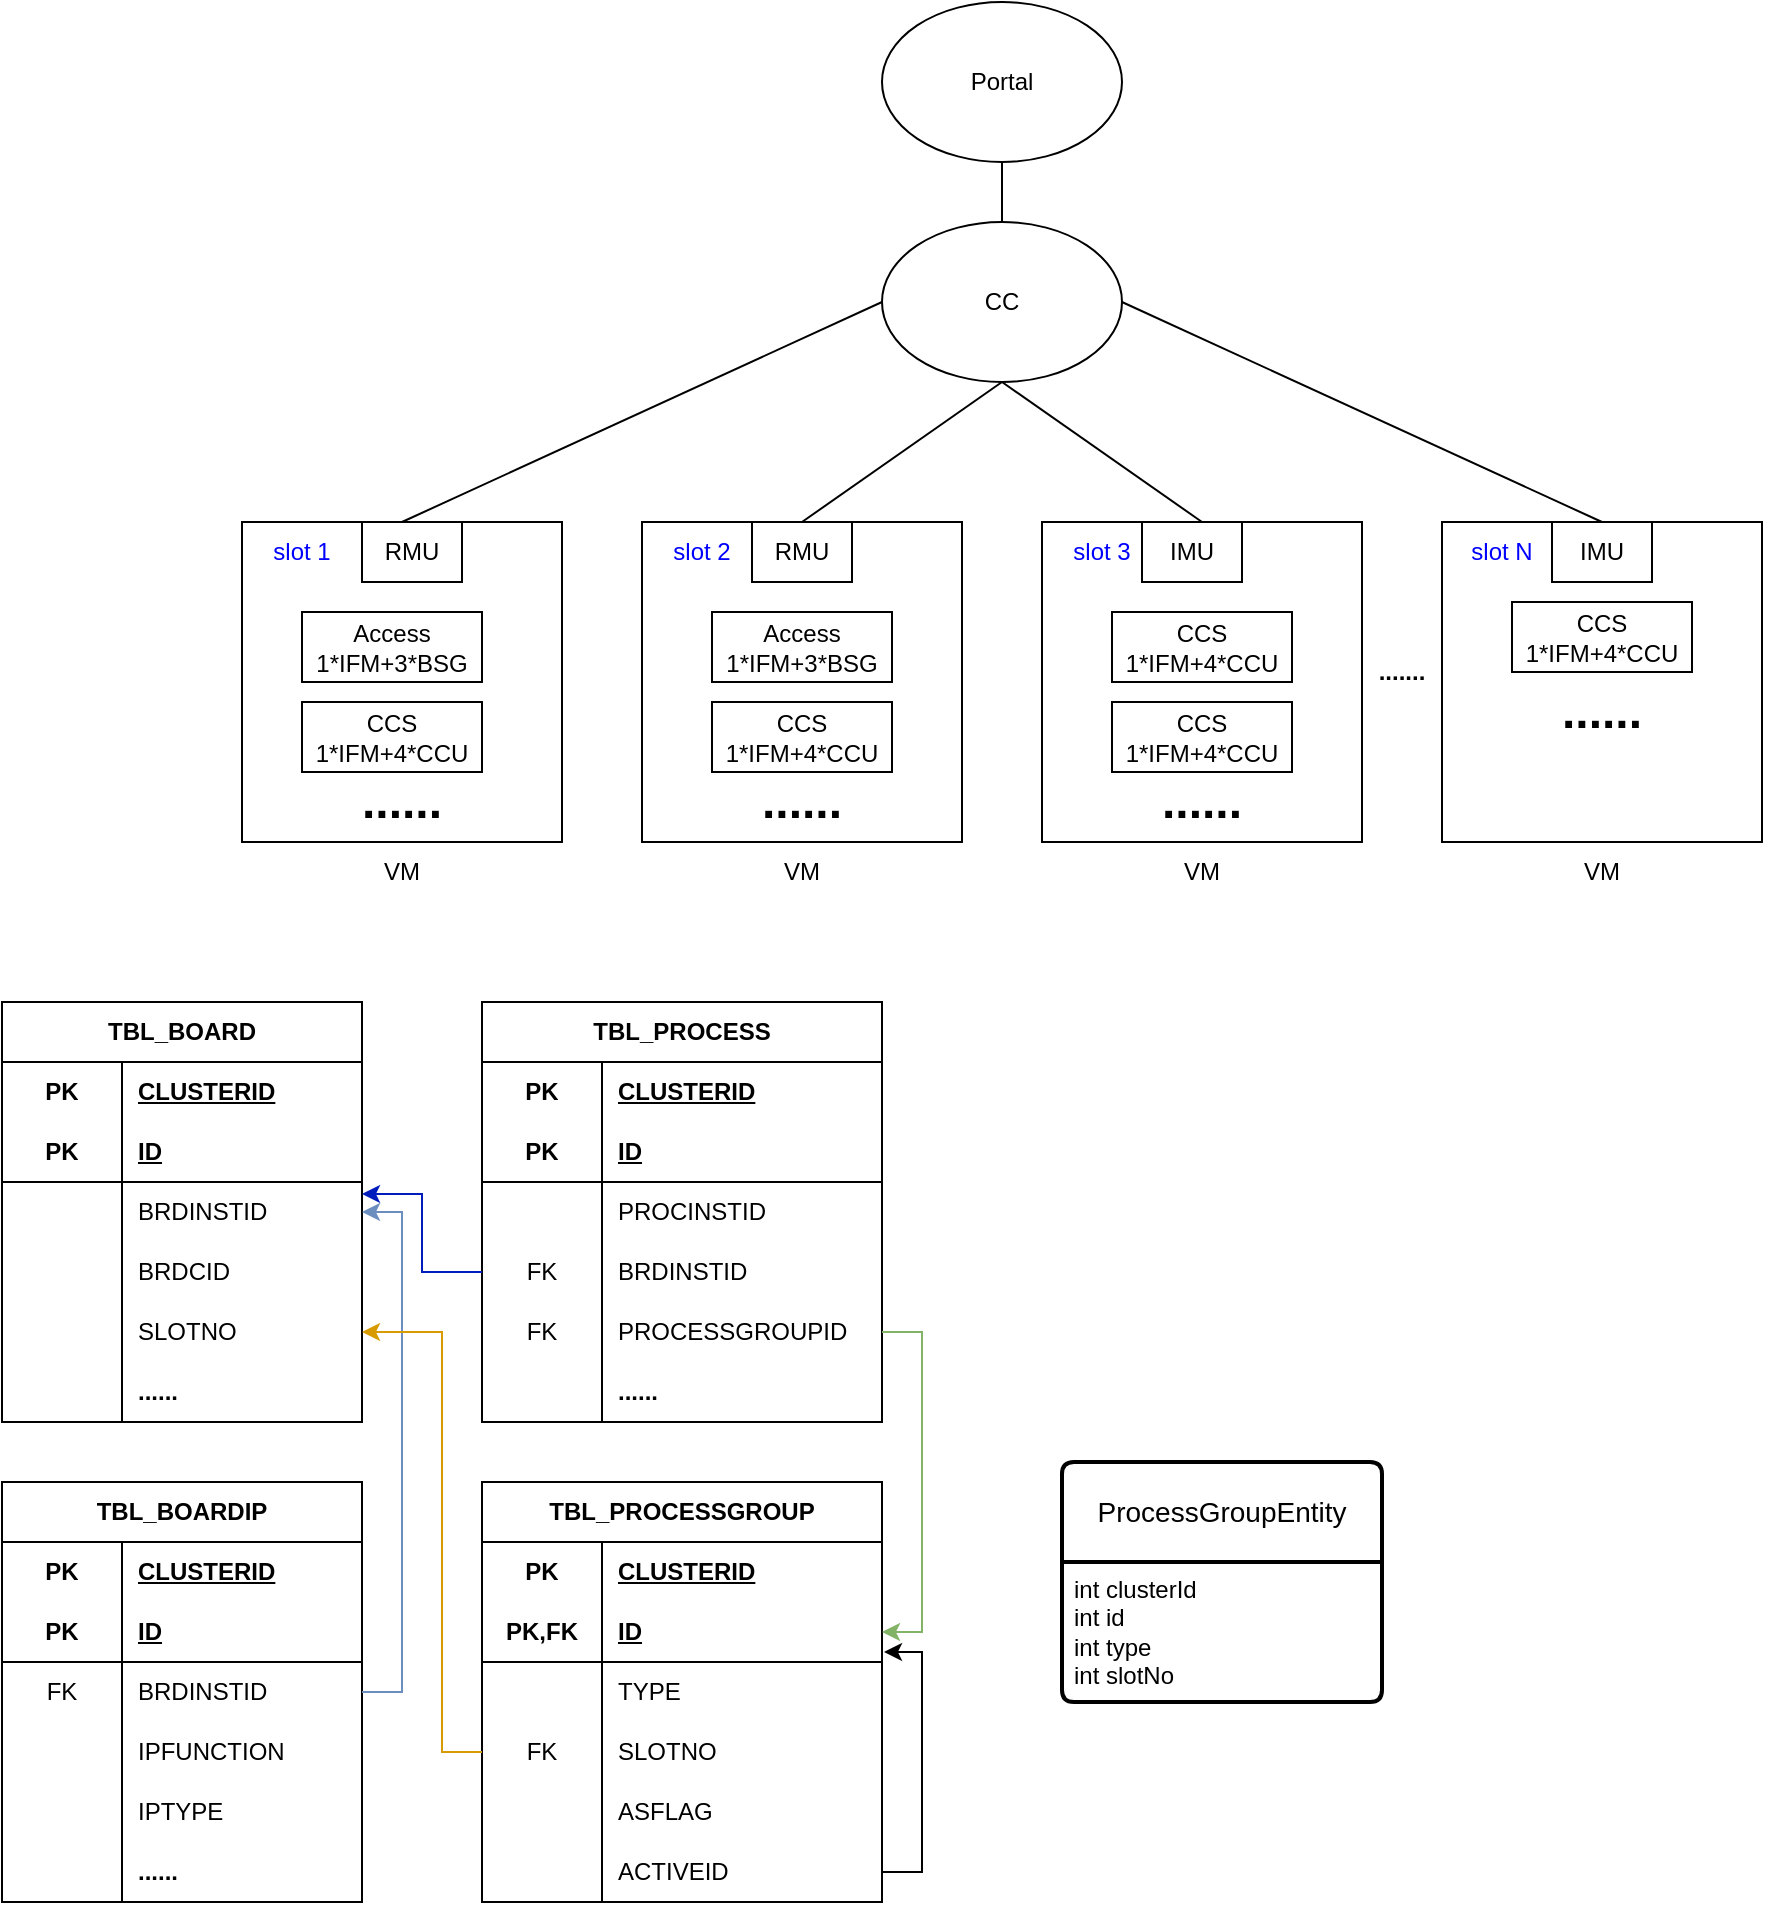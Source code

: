 <mxfile version="21.6.6" type="github">
  <diagram id="C5RBs43oDa-KdzZeNtuy" name="Page-1">
    <mxGraphModel dx="2261" dy="790" grid="1" gridSize="10" guides="1" tooltips="1" connect="1" arrows="1" fold="1" page="1" pageScale="1" pageWidth="827" pageHeight="1169" math="0" shadow="0">
      <root>
        <mxCell id="WIyWlLk6GJQsqaUBKTNV-0" />
        <mxCell id="WIyWlLk6GJQsqaUBKTNV-1" parent="WIyWlLk6GJQsqaUBKTNV-0" />
        <mxCell id="Tjvln9B_Y9u09vblOg9--5" value="CC" style="ellipse;whiteSpace=wrap;html=1;" parent="WIyWlLk6GJQsqaUBKTNV-1" vertex="1">
          <mxGeometry x="360" y="130" width="120" height="80" as="geometry" />
        </mxCell>
        <mxCell id="Tjvln9B_Y9u09vblOg9--6" value="Portal" style="ellipse;whiteSpace=wrap;html=1;" parent="WIyWlLk6GJQsqaUBKTNV-1" vertex="1">
          <mxGeometry x="360" y="20" width="120" height="80" as="geometry" />
        </mxCell>
        <mxCell id="Tjvln9B_Y9u09vblOg9--7" value="" style="whiteSpace=wrap;html=1;aspect=fixed;" parent="WIyWlLk6GJQsqaUBKTNV-1" vertex="1">
          <mxGeometry x="40" y="280" width="160" height="160" as="geometry" />
        </mxCell>
        <mxCell id="Tjvln9B_Y9u09vblOg9--8" value="" style="whiteSpace=wrap;html=1;aspect=fixed;" parent="WIyWlLk6GJQsqaUBKTNV-1" vertex="1">
          <mxGeometry x="240" y="280" width="160" height="160" as="geometry" />
        </mxCell>
        <mxCell id="Tjvln9B_Y9u09vblOg9--9" value="" style="whiteSpace=wrap;html=1;aspect=fixed;" parent="WIyWlLk6GJQsqaUBKTNV-1" vertex="1">
          <mxGeometry x="440" y="280" width="160" height="160" as="geometry" />
        </mxCell>
        <mxCell id="jGE_bxTjJMbrFk3nH0Mo-7" style="edgeStyle=orthogonalEdgeStyle;rounded=0;orthogonalLoop=1;jettySize=auto;html=1;exitX=1;exitY=0.5;exitDx=0;exitDy=0;entryX=1.005;entryY=0.833;entryDx=0;entryDy=0;entryPerimeter=0;" edge="1" parent="WIyWlLk6GJQsqaUBKTNV-1" source="jGE_bxTjJMbrFk3nH0Mo-3" target="Tjvln9B_Y9u09vblOg9--61">
          <mxGeometry relative="1" as="geometry" />
        </mxCell>
        <mxCell id="Tjvln9B_Y9u09vblOg9--10" value="" style="whiteSpace=wrap;html=1;aspect=fixed;" parent="WIyWlLk6GJQsqaUBKTNV-1" vertex="1">
          <mxGeometry x="640" y="280" width="160" height="160" as="geometry" />
        </mxCell>
        <mxCell id="Tjvln9B_Y9u09vblOg9--11" value="" style="endArrow=none;html=1;rounded=0;entryX=0;entryY=0.5;entryDx=0;entryDy=0;" parent="WIyWlLk6GJQsqaUBKTNV-1" target="Tjvln9B_Y9u09vblOg9--5" edge="1">
          <mxGeometry width="50" height="50" relative="1" as="geometry">
            <mxPoint x="120" y="280" as="sourcePoint" />
            <mxPoint x="170" y="230" as="targetPoint" />
          </mxGeometry>
        </mxCell>
        <mxCell id="Tjvln9B_Y9u09vblOg9--12" value="" style="endArrow=none;html=1;rounded=0;entryX=0.5;entryY=1;entryDx=0;entryDy=0;" parent="WIyWlLk6GJQsqaUBKTNV-1" target="Tjvln9B_Y9u09vblOg9--5" edge="1">
          <mxGeometry width="50" height="50" relative="1" as="geometry">
            <mxPoint x="320" y="280" as="sourcePoint" />
            <mxPoint x="370" y="230" as="targetPoint" />
          </mxGeometry>
        </mxCell>
        <mxCell id="Tjvln9B_Y9u09vblOg9--13" value="" style="endArrow=none;html=1;rounded=0;entryX=0.5;entryY=1;entryDx=0;entryDy=0;" parent="WIyWlLk6GJQsqaUBKTNV-1" target="Tjvln9B_Y9u09vblOg9--5" edge="1">
          <mxGeometry width="50" height="50" relative="1" as="geometry">
            <mxPoint x="520" y="280" as="sourcePoint" />
            <mxPoint x="570" y="230" as="targetPoint" />
          </mxGeometry>
        </mxCell>
        <mxCell id="Tjvln9B_Y9u09vblOg9--14" value="" style="endArrow=none;html=1;rounded=0;entryX=1;entryY=0.5;entryDx=0;entryDy=0;" parent="WIyWlLk6GJQsqaUBKTNV-1" target="Tjvln9B_Y9u09vblOg9--5" edge="1">
          <mxGeometry width="50" height="50" relative="1" as="geometry">
            <mxPoint x="720" y="280" as="sourcePoint" />
            <mxPoint x="770" y="230" as="targetPoint" />
          </mxGeometry>
        </mxCell>
        <mxCell id="Tjvln9B_Y9u09vblOg9--16" value="" style="endArrow=none;html=1;rounded=0;entryX=0.5;entryY=1;entryDx=0;entryDy=0;" parent="WIyWlLk6GJQsqaUBKTNV-1" target="Tjvln9B_Y9u09vblOg9--6" edge="1">
          <mxGeometry width="50" height="50" relative="1" as="geometry">
            <mxPoint x="420" y="130" as="sourcePoint" />
            <mxPoint x="470" y="80" as="targetPoint" />
          </mxGeometry>
        </mxCell>
        <mxCell id="Tjvln9B_Y9u09vblOg9--18" value="VM" style="text;html=1;strokeColor=none;fillColor=none;align=center;verticalAlign=middle;whiteSpace=wrap;rounded=0;" parent="WIyWlLk6GJQsqaUBKTNV-1" vertex="1">
          <mxGeometry x="90" y="440" width="60" height="30" as="geometry" />
        </mxCell>
        <mxCell id="Tjvln9B_Y9u09vblOg9--19" value="VM" style="text;html=1;strokeColor=none;fillColor=none;align=center;verticalAlign=middle;whiteSpace=wrap;rounded=0;" parent="WIyWlLk6GJQsqaUBKTNV-1" vertex="1">
          <mxGeometry x="290" y="440" width="60" height="30" as="geometry" />
        </mxCell>
        <mxCell id="Tjvln9B_Y9u09vblOg9--20" value="VM" style="text;html=1;strokeColor=none;fillColor=none;align=center;verticalAlign=middle;whiteSpace=wrap;rounded=0;" parent="WIyWlLk6GJQsqaUBKTNV-1" vertex="1">
          <mxGeometry x="490" y="440" width="60" height="30" as="geometry" />
        </mxCell>
        <mxCell id="Tjvln9B_Y9u09vblOg9--21" value="VM" style="text;html=1;strokeColor=none;fillColor=none;align=center;verticalAlign=middle;whiteSpace=wrap;rounded=0;" parent="WIyWlLk6GJQsqaUBKTNV-1" vertex="1">
          <mxGeometry x="690" y="440" width="60" height="30" as="geometry" />
        </mxCell>
        <mxCell id="Tjvln9B_Y9u09vblOg9--22" value="&lt;font color=&quot;#0000ff&quot;&gt;slot 1&lt;/font&gt;" style="text;html=1;strokeColor=none;fillColor=none;align=center;verticalAlign=middle;whiteSpace=wrap;rounded=0;" parent="WIyWlLk6GJQsqaUBKTNV-1" vertex="1">
          <mxGeometry x="40" y="280" width="60" height="30" as="geometry" />
        </mxCell>
        <mxCell id="Tjvln9B_Y9u09vblOg9--26" value="&lt;p&gt;&lt;b&gt;.......&lt;/b&gt;&lt;/p&gt;" style="text;html=1;strokeColor=none;fillColor=none;align=center;verticalAlign=middle;whiteSpace=wrap;rounded=0;" parent="WIyWlLk6GJQsqaUBKTNV-1" vertex="1">
          <mxGeometry x="590" y="340" width="60" height="30" as="geometry" />
        </mxCell>
        <mxCell id="Tjvln9B_Y9u09vblOg9--33" value="RMU" style="rounded=0;whiteSpace=wrap;html=1;" parent="WIyWlLk6GJQsqaUBKTNV-1" vertex="1">
          <mxGeometry x="100" y="280" width="50" height="30" as="geometry" />
        </mxCell>
        <mxCell id="Tjvln9B_Y9u09vblOg9--34" value="RMU" style="rounded=0;whiteSpace=wrap;html=1;" parent="WIyWlLk6GJQsqaUBKTNV-1" vertex="1">
          <mxGeometry x="295" y="280" width="50" height="30" as="geometry" />
        </mxCell>
        <mxCell id="Tjvln9B_Y9u09vblOg9--35" value="IMU" style="rounded=0;whiteSpace=wrap;html=1;" parent="WIyWlLk6GJQsqaUBKTNV-1" vertex="1">
          <mxGeometry x="490" y="280" width="50" height="30" as="geometry" />
        </mxCell>
        <mxCell id="Tjvln9B_Y9u09vblOg9--36" value="IMU" style="rounded=0;whiteSpace=wrap;html=1;" parent="WIyWlLk6GJQsqaUBKTNV-1" vertex="1">
          <mxGeometry x="695" y="280" width="50" height="30" as="geometry" />
        </mxCell>
        <mxCell id="Tjvln9B_Y9u09vblOg9--37" value="Access&lt;br&gt;1*IFM+3*BSG" style="rounded=0;whiteSpace=wrap;html=1;" parent="WIyWlLk6GJQsqaUBKTNV-1" vertex="1">
          <mxGeometry x="70" y="325" width="90" height="35" as="geometry" />
        </mxCell>
        <mxCell id="Tjvln9B_Y9u09vblOg9--39" value="Access&lt;br&gt;1*IFM+3*BSG" style="rounded=0;whiteSpace=wrap;html=1;" parent="WIyWlLk6GJQsqaUBKTNV-1" vertex="1">
          <mxGeometry x="275" y="325" width="90" height="35" as="geometry" />
        </mxCell>
        <mxCell id="Tjvln9B_Y9u09vblOg9--43" value="CCS&lt;br&gt;1*IFM+4*CCU" style="rounded=0;whiteSpace=wrap;html=1;" parent="WIyWlLk6GJQsqaUBKTNV-1" vertex="1">
          <mxGeometry x="475" y="325" width="90" height="35" as="geometry" />
        </mxCell>
        <mxCell id="Tjvln9B_Y9u09vblOg9--44" value="CCS&lt;br&gt;1*IFM+4*CCU" style="rounded=0;whiteSpace=wrap;html=1;" parent="WIyWlLk6GJQsqaUBKTNV-1" vertex="1">
          <mxGeometry x="475" y="370" width="90" height="35" as="geometry" />
        </mxCell>
        <mxCell id="Tjvln9B_Y9u09vblOg9--45" value="CCS&lt;br&gt;1*IFM+4*CCU" style="rounded=0;whiteSpace=wrap;html=1;" parent="WIyWlLk6GJQsqaUBKTNV-1" vertex="1">
          <mxGeometry x="675" y="320" width="90" height="35" as="geometry" />
        </mxCell>
        <mxCell id="Tjvln9B_Y9u09vblOg9--47" value="CCS&lt;br&gt;1*IFM+4*CCU" style="rounded=0;whiteSpace=wrap;html=1;" parent="WIyWlLk6GJQsqaUBKTNV-1" vertex="1">
          <mxGeometry x="70" y="370" width="90" height="35" as="geometry" />
        </mxCell>
        <mxCell id="Tjvln9B_Y9u09vblOg9--48" value="CCS&lt;br&gt;1*IFM+4*CCU" style="rounded=0;whiteSpace=wrap;html=1;" parent="WIyWlLk6GJQsqaUBKTNV-1" vertex="1">
          <mxGeometry x="275" y="370" width="90" height="35" as="geometry" />
        </mxCell>
        <mxCell id="Tjvln9B_Y9u09vblOg9--49" value="&lt;h1&gt;&lt;b&gt;......&lt;/b&gt;&lt;/h1&gt;" style="text;html=1;strokeColor=none;fillColor=none;align=center;verticalAlign=middle;whiteSpace=wrap;rounded=0;" parent="WIyWlLk6GJQsqaUBKTNV-1" vertex="1">
          <mxGeometry x="690" y="360" width="60" height="30" as="geometry" />
        </mxCell>
        <mxCell id="Tjvln9B_Y9u09vblOg9--50" value="&lt;h1&gt;&lt;b&gt;......&lt;/b&gt;&lt;/h1&gt;" style="text;html=1;strokeColor=none;fillColor=none;align=center;verticalAlign=middle;whiteSpace=wrap;rounded=0;" parent="WIyWlLk6GJQsqaUBKTNV-1" vertex="1">
          <mxGeometry x="490" y="405" width="60" height="30" as="geometry" />
        </mxCell>
        <mxCell id="Tjvln9B_Y9u09vblOg9--51" value="&lt;h1&gt;&lt;b&gt;......&lt;/b&gt;&lt;/h1&gt;" style="text;html=1;strokeColor=none;fillColor=none;align=center;verticalAlign=middle;whiteSpace=wrap;rounded=0;" parent="WIyWlLk6GJQsqaUBKTNV-1" vertex="1">
          <mxGeometry x="290" y="405" width="60" height="30" as="geometry" />
        </mxCell>
        <mxCell id="Tjvln9B_Y9u09vblOg9--52" value="&lt;h1&gt;&lt;b&gt;......&lt;/b&gt;&lt;/h1&gt;" style="text;html=1;strokeColor=none;fillColor=none;align=center;verticalAlign=middle;whiteSpace=wrap;rounded=0;" parent="WIyWlLk6GJQsqaUBKTNV-1" vertex="1">
          <mxGeometry x="90" y="405" width="60" height="30" as="geometry" />
        </mxCell>
        <mxCell id="Tjvln9B_Y9u09vblOg9--53" value="&lt;font color=&quot;#0000ff&quot;&gt;slot 2&lt;/font&gt;" style="text;html=1;strokeColor=none;fillColor=none;align=center;verticalAlign=middle;whiteSpace=wrap;rounded=0;" parent="WIyWlLk6GJQsqaUBKTNV-1" vertex="1">
          <mxGeometry x="240" y="280" width="60" height="30" as="geometry" />
        </mxCell>
        <mxCell id="Tjvln9B_Y9u09vblOg9--54" value="&lt;font color=&quot;#0000ff&quot;&gt;slot 3&lt;/font&gt;" style="text;html=1;strokeColor=none;fillColor=none;align=center;verticalAlign=middle;whiteSpace=wrap;rounded=0;" parent="WIyWlLk6GJQsqaUBKTNV-1" vertex="1">
          <mxGeometry x="440" y="280" width="60" height="30" as="geometry" />
        </mxCell>
        <mxCell id="Tjvln9B_Y9u09vblOg9--56" value="&lt;font color=&quot;#0000ff&quot;&gt;slot N&lt;/font&gt;" style="text;html=1;strokeColor=none;fillColor=none;align=center;verticalAlign=middle;whiteSpace=wrap;rounded=0;" parent="WIyWlLk6GJQsqaUBKTNV-1" vertex="1">
          <mxGeometry x="640" y="280" width="60" height="30" as="geometry" />
        </mxCell>
        <mxCell id="Tjvln9B_Y9u09vblOg9--57" value="TBL_PROCESSGROUP" style="shape=table;startSize=30;container=1;collapsible=1;childLayout=tableLayout;fixedRows=1;rowLines=0;fontStyle=1;align=center;resizeLast=1;html=1;whiteSpace=wrap;" parent="WIyWlLk6GJQsqaUBKTNV-1" vertex="1">
          <mxGeometry x="160" y="760" width="200" height="210" as="geometry" />
        </mxCell>
        <mxCell id="Tjvln9B_Y9u09vblOg9--58" value="" style="shape=tableRow;horizontal=0;startSize=0;swimlaneHead=0;swimlaneBody=0;fillColor=none;collapsible=0;dropTarget=0;points=[[0,0.5],[1,0.5]];portConstraint=eastwest;top=0;left=0;right=0;bottom=0;html=1;" parent="Tjvln9B_Y9u09vblOg9--57" vertex="1">
          <mxGeometry y="30" width="200" height="30" as="geometry" />
        </mxCell>
        <mxCell id="Tjvln9B_Y9u09vblOg9--59" value="PK" style="shape=partialRectangle;connectable=0;fillColor=none;top=0;left=0;bottom=0;right=0;fontStyle=1;overflow=hidden;html=1;whiteSpace=wrap;" parent="Tjvln9B_Y9u09vblOg9--58" vertex="1">
          <mxGeometry width="60" height="30" as="geometry">
            <mxRectangle width="60" height="30" as="alternateBounds" />
          </mxGeometry>
        </mxCell>
        <mxCell id="Tjvln9B_Y9u09vblOg9--60" value="CLUSTERID" style="shape=partialRectangle;connectable=0;fillColor=none;top=0;left=0;bottom=0;right=0;align=left;spacingLeft=6;fontStyle=5;overflow=hidden;html=1;whiteSpace=wrap;" parent="Tjvln9B_Y9u09vblOg9--58" vertex="1">
          <mxGeometry x="60" width="140" height="30" as="geometry">
            <mxRectangle width="140" height="30" as="alternateBounds" />
          </mxGeometry>
        </mxCell>
        <mxCell id="Tjvln9B_Y9u09vblOg9--61" value="" style="shape=tableRow;horizontal=0;startSize=0;swimlaneHead=0;swimlaneBody=0;fillColor=none;collapsible=0;dropTarget=0;points=[[0,0.5],[1,0.5]];portConstraint=eastwest;top=0;left=0;right=0;bottom=1;html=1;" parent="Tjvln9B_Y9u09vblOg9--57" vertex="1">
          <mxGeometry y="60" width="200" height="30" as="geometry" />
        </mxCell>
        <mxCell id="Tjvln9B_Y9u09vblOg9--62" value="PK,FK" style="shape=partialRectangle;connectable=0;fillColor=none;top=0;left=0;bottom=0;right=0;fontStyle=1;overflow=hidden;html=1;whiteSpace=wrap;" parent="Tjvln9B_Y9u09vblOg9--61" vertex="1">
          <mxGeometry width="60" height="30" as="geometry">
            <mxRectangle width="60" height="30" as="alternateBounds" />
          </mxGeometry>
        </mxCell>
        <mxCell id="Tjvln9B_Y9u09vblOg9--63" value="ID" style="shape=partialRectangle;connectable=0;fillColor=none;top=0;left=0;bottom=0;right=0;align=left;spacingLeft=6;fontStyle=5;overflow=hidden;html=1;whiteSpace=wrap;" parent="Tjvln9B_Y9u09vblOg9--61" vertex="1">
          <mxGeometry x="60" width="140" height="30" as="geometry">
            <mxRectangle width="140" height="30" as="alternateBounds" />
          </mxGeometry>
        </mxCell>
        <mxCell id="Tjvln9B_Y9u09vblOg9--64" value="" style="shape=tableRow;horizontal=0;startSize=0;swimlaneHead=0;swimlaneBody=0;fillColor=none;collapsible=0;dropTarget=0;points=[[0,0.5],[1,0.5]];portConstraint=eastwest;top=0;left=0;right=0;bottom=0;html=1;" parent="Tjvln9B_Y9u09vblOg9--57" vertex="1">
          <mxGeometry y="90" width="200" height="30" as="geometry" />
        </mxCell>
        <mxCell id="Tjvln9B_Y9u09vblOg9--65" value="" style="shape=partialRectangle;connectable=0;fillColor=none;top=0;left=0;bottom=0;right=0;editable=1;overflow=hidden;html=1;whiteSpace=wrap;" parent="Tjvln9B_Y9u09vblOg9--64" vertex="1">
          <mxGeometry width="60" height="30" as="geometry">
            <mxRectangle width="60" height="30" as="alternateBounds" />
          </mxGeometry>
        </mxCell>
        <mxCell id="Tjvln9B_Y9u09vblOg9--66" value="TYPE" style="shape=partialRectangle;connectable=0;fillColor=none;top=0;left=0;bottom=0;right=0;align=left;spacingLeft=6;overflow=hidden;html=1;whiteSpace=wrap;" parent="Tjvln9B_Y9u09vblOg9--64" vertex="1">
          <mxGeometry x="60" width="140" height="30" as="geometry">
            <mxRectangle width="140" height="30" as="alternateBounds" />
          </mxGeometry>
        </mxCell>
        <mxCell id="Tjvln9B_Y9u09vblOg9--67" value="" style="shape=tableRow;horizontal=0;startSize=0;swimlaneHead=0;swimlaneBody=0;fillColor=none;collapsible=0;dropTarget=0;points=[[0,0.5],[1,0.5]];portConstraint=eastwest;top=0;left=0;right=0;bottom=0;html=1;" parent="Tjvln9B_Y9u09vblOg9--57" vertex="1">
          <mxGeometry y="120" width="200" height="30" as="geometry" />
        </mxCell>
        <mxCell id="Tjvln9B_Y9u09vblOg9--68" value="FK" style="shape=partialRectangle;connectable=0;fillColor=none;top=0;left=0;bottom=0;right=0;editable=1;overflow=hidden;html=1;whiteSpace=wrap;" parent="Tjvln9B_Y9u09vblOg9--67" vertex="1">
          <mxGeometry width="60" height="30" as="geometry">
            <mxRectangle width="60" height="30" as="alternateBounds" />
          </mxGeometry>
        </mxCell>
        <mxCell id="Tjvln9B_Y9u09vblOg9--69" value="SLOTNO" style="shape=partialRectangle;connectable=0;fillColor=none;top=0;left=0;bottom=0;right=0;align=left;spacingLeft=6;overflow=hidden;html=1;whiteSpace=wrap;" parent="Tjvln9B_Y9u09vblOg9--67" vertex="1">
          <mxGeometry x="60" width="140" height="30" as="geometry">
            <mxRectangle width="140" height="30" as="alternateBounds" />
          </mxGeometry>
        </mxCell>
        <mxCell id="jGE_bxTjJMbrFk3nH0Mo-0" value="" style="shape=tableRow;horizontal=0;startSize=0;swimlaneHead=0;swimlaneBody=0;fillColor=none;collapsible=0;dropTarget=0;points=[[0,0.5],[1,0.5]];portConstraint=eastwest;top=0;left=0;right=0;bottom=0;html=1;" vertex="1" parent="Tjvln9B_Y9u09vblOg9--57">
          <mxGeometry y="150" width="200" height="30" as="geometry" />
        </mxCell>
        <mxCell id="jGE_bxTjJMbrFk3nH0Mo-1" value="" style="shape=partialRectangle;connectable=0;fillColor=none;top=0;left=0;bottom=0;right=0;editable=1;overflow=hidden;html=1;whiteSpace=wrap;" vertex="1" parent="jGE_bxTjJMbrFk3nH0Mo-0">
          <mxGeometry width="60" height="30" as="geometry">
            <mxRectangle width="60" height="30" as="alternateBounds" />
          </mxGeometry>
        </mxCell>
        <mxCell id="jGE_bxTjJMbrFk3nH0Mo-2" value="ASFLAG" style="shape=partialRectangle;connectable=0;fillColor=none;top=0;left=0;bottom=0;right=0;align=left;spacingLeft=6;overflow=hidden;html=1;whiteSpace=wrap;" vertex="1" parent="jGE_bxTjJMbrFk3nH0Mo-0">
          <mxGeometry x="60" width="140" height="30" as="geometry">
            <mxRectangle width="140" height="30" as="alternateBounds" />
          </mxGeometry>
        </mxCell>
        <mxCell id="jGE_bxTjJMbrFk3nH0Mo-3" value="" style="shape=tableRow;horizontal=0;startSize=0;swimlaneHead=0;swimlaneBody=0;fillColor=none;collapsible=0;dropTarget=0;points=[[0,0.5],[1,0.5]];portConstraint=eastwest;top=0;left=0;right=0;bottom=0;html=1;" vertex="1" parent="Tjvln9B_Y9u09vblOg9--57">
          <mxGeometry y="180" width="200" height="30" as="geometry" />
        </mxCell>
        <mxCell id="jGE_bxTjJMbrFk3nH0Mo-4" value="" style="shape=partialRectangle;connectable=0;fillColor=none;top=0;left=0;bottom=0;right=0;editable=1;overflow=hidden;html=1;whiteSpace=wrap;" vertex="1" parent="jGE_bxTjJMbrFk3nH0Mo-3">
          <mxGeometry width="60" height="30" as="geometry">
            <mxRectangle width="60" height="30" as="alternateBounds" />
          </mxGeometry>
        </mxCell>
        <mxCell id="jGE_bxTjJMbrFk3nH0Mo-5" value="ACTIVEID" style="shape=partialRectangle;connectable=0;fillColor=none;top=0;left=0;bottom=0;right=0;align=left;spacingLeft=6;overflow=hidden;html=1;whiteSpace=wrap;" vertex="1" parent="jGE_bxTjJMbrFk3nH0Mo-3">
          <mxGeometry x="60" width="140" height="30" as="geometry">
            <mxRectangle width="140" height="30" as="alternateBounds" />
          </mxGeometry>
        </mxCell>
        <mxCell id="Tjvln9B_Y9u09vblOg9--88" value="TBL_PROCESS" style="shape=table;startSize=30;container=1;collapsible=1;childLayout=tableLayout;fixedRows=1;rowLines=0;fontStyle=1;align=center;resizeLast=1;html=1;whiteSpace=wrap;" parent="WIyWlLk6GJQsqaUBKTNV-1" vertex="1">
          <mxGeometry x="160" y="520" width="200" height="210" as="geometry" />
        </mxCell>
        <mxCell id="Tjvln9B_Y9u09vblOg9--89" value="" style="shape=tableRow;horizontal=0;startSize=0;swimlaneHead=0;swimlaneBody=0;fillColor=none;collapsible=0;dropTarget=0;points=[[0,0.5],[1,0.5]];portConstraint=eastwest;top=0;left=0;right=0;bottom=0;html=1;" parent="Tjvln9B_Y9u09vblOg9--88" vertex="1">
          <mxGeometry y="30" width="200" height="30" as="geometry" />
        </mxCell>
        <mxCell id="Tjvln9B_Y9u09vblOg9--90" value="PK" style="shape=partialRectangle;connectable=0;fillColor=none;top=0;left=0;bottom=0;right=0;fontStyle=1;overflow=hidden;html=1;whiteSpace=wrap;" parent="Tjvln9B_Y9u09vblOg9--89" vertex="1">
          <mxGeometry width="60" height="30" as="geometry">
            <mxRectangle width="60" height="30" as="alternateBounds" />
          </mxGeometry>
        </mxCell>
        <mxCell id="Tjvln9B_Y9u09vblOg9--91" value="CLUSTERID" style="shape=partialRectangle;connectable=0;fillColor=none;top=0;left=0;bottom=0;right=0;align=left;spacingLeft=6;fontStyle=5;overflow=hidden;html=1;whiteSpace=wrap;" parent="Tjvln9B_Y9u09vblOg9--89" vertex="1">
          <mxGeometry x="60" width="140" height="30" as="geometry">
            <mxRectangle width="140" height="30" as="alternateBounds" />
          </mxGeometry>
        </mxCell>
        <mxCell id="Tjvln9B_Y9u09vblOg9--92" value="" style="shape=tableRow;horizontal=0;startSize=0;swimlaneHead=0;swimlaneBody=0;fillColor=none;collapsible=0;dropTarget=0;points=[[0,0.5],[1,0.5]];portConstraint=eastwest;top=0;left=0;right=0;bottom=1;html=1;" parent="Tjvln9B_Y9u09vblOg9--88" vertex="1">
          <mxGeometry y="60" width="200" height="30" as="geometry" />
        </mxCell>
        <mxCell id="Tjvln9B_Y9u09vblOg9--93" value="PK" style="shape=partialRectangle;connectable=0;fillColor=none;top=0;left=0;bottom=0;right=0;fontStyle=1;overflow=hidden;html=1;whiteSpace=wrap;" parent="Tjvln9B_Y9u09vblOg9--92" vertex="1">
          <mxGeometry width="60" height="30" as="geometry">
            <mxRectangle width="60" height="30" as="alternateBounds" />
          </mxGeometry>
        </mxCell>
        <mxCell id="Tjvln9B_Y9u09vblOg9--94" value="ID" style="shape=partialRectangle;connectable=0;fillColor=none;top=0;left=0;bottom=0;right=0;align=left;spacingLeft=6;fontStyle=5;overflow=hidden;html=1;whiteSpace=wrap;" parent="Tjvln9B_Y9u09vblOg9--92" vertex="1">
          <mxGeometry x="60" width="140" height="30" as="geometry">
            <mxRectangle width="140" height="30" as="alternateBounds" />
          </mxGeometry>
        </mxCell>
        <mxCell id="Tjvln9B_Y9u09vblOg9--95" value="" style="shape=tableRow;horizontal=0;startSize=0;swimlaneHead=0;swimlaneBody=0;fillColor=none;collapsible=0;dropTarget=0;points=[[0,0.5],[1,0.5]];portConstraint=eastwest;top=0;left=0;right=0;bottom=0;html=1;" parent="Tjvln9B_Y9u09vblOg9--88" vertex="1">
          <mxGeometry y="90" width="200" height="30" as="geometry" />
        </mxCell>
        <mxCell id="Tjvln9B_Y9u09vblOg9--96" value="" style="shape=partialRectangle;connectable=0;fillColor=none;top=0;left=0;bottom=0;right=0;editable=1;overflow=hidden;html=1;whiteSpace=wrap;" parent="Tjvln9B_Y9u09vblOg9--95" vertex="1">
          <mxGeometry width="60" height="30" as="geometry">
            <mxRectangle width="60" height="30" as="alternateBounds" />
          </mxGeometry>
        </mxCell>
        <mxCell id="Tjvln9B_Y9u09vblOg9--97" value="PROCINSTID" style="shape=partialRectangle;connectable=0;fillColor=none;top=0;left=0;bottom=0;right=0;align=left;spacingLeft=6;overflow=hidden;html=1;whiteSpace=wrap;" parent="Tjvln9B_Y9u09vblOg9--95" vertex="1">
          <mxGeometry x="60" width="140" height="30" as="geometry">
            <mxRectangle width="140" height="30" as="alternateBounds" />
          </mxGeometry>
        </mxCell>
        <mxCell id="Tjvln9B_Y9u09vblOg9--98" value="" style="shape=tableRow;horizontal=0;startSize=0;swimlaneHead=0;swimlaneBody=0;fillColor=none;collapsible=0;dropTarget=0;points=[[0,0.5],[1,0.5]];portConstraint=eastwest;top=0;left=0;right=0;bottom=0;html=1;" parent="Tjvln9B_Y9u09vblOg9--88" vertex="1">
          <mxGeometry y="120" width="200" height="30" as="geometry" />
        </mxCell>
        <mxCell id="Tjvln9B_Y9u09vblOg9--99" value="FK" style="shape=partialRectangle;connectable=0;fillColor=none;top=0;left=0;bottom=0;right=0;editable=1;overflow=hidden;html=1;whiteSpace=wrap;" parent="Tjvln9B_Y9u09vblOg9--98" vertex="1">
          <mxGeometry width="60" height="30" as="geometry">
            <mxRectangle width="60" height="30" as="alternateBounds" />
          </mxGeometry>
        </mxCell>
        <mxCell id="Tjvln9B_Y9u09vblOg9--100" value="BRDINSTID" style="shape=partialRectangle;connectable=0;fillColor=none;top=0;left=0;bottom=0;right=0;align=left;spacingLeft=6;overflow=hidden;html=1;whiteSpace=wrap;" parent="Tjvln9B_Y9u09vblOg9--98" vertex="1">
          <mxGeometry x="60" width="140" height="30" as="geometry">
            <mxRectangle width="140" height="30" as="alternateBounds" />
          </mxGeometry>
        </mxCell>
        <mxCell id="Tjvln9B_Y9u09vblOg9--144" value="" style="shape=tableRow;horizontal=0;startSize=0;swimlaneHead=0;swimlaneBody=0;fillColor=none;collapsible=0;dropTarget=0;points=[[0,0.5],[1,0.5]];portConstraint=eastwest;top=0;left=0;right=0;bottom=0;html=1;" parent="Tjvln9B_Y9u09vblOg9--88" vertex="1">
          <mxGeometry y="150" width="200" height="30" as="geometry" />
        </mxCell>
        <mxCell id="Tjvln9B_Y9u09vblOg9--145" value="FK" style="shape=partialRectangle;connectable=0;fillColor=none;top=0;left=0;bottom=0;right=0;editable=1;overflow=hidden;html=1;whiteSpace=wrap;" parent="Tjvln9B_Y9u09vblOg9--144" vertex="1">
          <mxGeometry width="60" height="30" as="geometry">
            <mxRectangle width="60" height="30" as="alternateBounds" />
          </mxGeometry>
        </mxCell>
        <mxCell id="Tjvln9B_Y9u09vblOg9--146" value="PROCESSGROUPID" style="shape=partialRectangle;connectable=0;fillColor=none;top=0;left=0;bottom=0;right=0;align=left;spacingLeft=6;overflow=hidden;html=1;whiteSpace=wrap;" parent="Tjvln9B_Y9u09vblOg9--144" vertex="1">
          <mxGeometry x="60" width="140" height="30" as="geometry">
            <mxRectangle width="140" height="30" as="alternateBounds" />
          </mxGeometry>
        </mxCell>
        <mxCell id="Tjvln9B_Y9u09vblOg9--147" value="" style="shape=tableRow;horizontal=0;startSize=0;swimlaneHead=0;swimlaneBody=0;fillColor=none;collapsible=0;dropTarget=0;points=[[0,0.5],[1,0.5]];portConstraint=eastwest;top=0;left=0;right=0;bottom=0;html=1;" parent="Tjvln9B_Y9u09vblOg9--88" vertex="1">
          <mxGeometry y="180" width="200" height="30" as="geometry" />
        </mxCell>
        <mxCell id="Tjvln9B_Y9u09vblOg9--148" value="" style="shape=partialRectangle;connectable=0;fillColor=none;top=0;left=0;bottom=0;right=0;editable=1;overflow=hidden;html=1;whiteSpace=wrap;" parent="Tjvln9B_Y9u09vblOg9--147" vertex="1">
          <mxGeometry width="60" height="30" as="geometry">
            <mxRectangle width="60" height="30" as="alternateBounds" />
          </mxGeometry>
        </mxCell>
        <mxCell id="Tjvln9B_Y9u09vblOg9--149" value="&lt;b&gt;......&lt;/b&gt;" style="shape=partialRectangle;connectable=0;fillColor=none;top=0;left=0;bottom=0;right=0;align=left;spacingLeft=6;overflow=hidden;html=1;whiteSpace=wrap;" parent="Tjvln9B_Y9u09vblOg9--147" vertex="1">
          <mxGeometry x="60" width="140" height="30" as="geometry">
            <mxRectangle width="140" height="30" as="alternateBounds" />
          </mxGeometry>
        </mxCell>
        <mxCell id="Tjvln9B_Y9u09vblOg9--102" value="TBL_BOARD" style="shape=table;startSize=30;container=1;collapsible=1;childLayout=tableLayout;fixedRows=1;rowLines=0;fontStyle=1;align=center;resizeLast=1;html=1;whiteSpace=wrap;" parent="WIyWlLk6GJQsqaUBKTNV-1" vertex="1">
          <mxGeometry x="-80" y="520" width="180" height="210" as="geometry" />
        </mxCell>
        <mxCell id="Tjvln9B_Y9u09vblOg9--103" value="" style="shape=tableRow;horizontal=0;startSize=0;swimlaneHead=0;swimlaneBody=0;fillColor=none;collapsible=0;dropTarget=0;points=[[0,0.5],[1,0.5]];portConstraint=eastwest;top=0;left=0;right=0;bottom=0;html=1;" parent="Tjvln9B_Y9u09vblOg9--102" vertex="1">
          <mxGeometry y="30" width="180" height="30" as="geometry" />
        </mxCell>
        <mxCell id="Tjvln9B_Y9u09vblOg9--104" value="PK" style="shape=partialRectangle;connectable=0;fillColor=none;top=0;left=0;bottom=0;right=0;fontStyle=1;overflow=hidden;html=1;whiteSpace=wrap;" parent="Tjvln9B_Y9u09vblOg9--103" vertex="1">
          <mxGeometry width="60" height="30" as="geometry">
            <mxRectangle width="60" height="30" as="alternateBounds" />
          </mxGeometry>
        </mxCell>
        <mxCell id="Tjvln9B_Y9u09vblOg9--105" value="CLUSTERID" style="shape=partialRectangle;connectable=0;fillColor=none;top=0;left=0;bottom=0;right=0;align=left;spacingLeft=6;fontStyle=5;overflow=hidden;html=1;whiteSpace=wrap;" parent="Tjvln9B_Y9u09vblOg9--103" vertex="1">
          <mxGeometry x="60" width="120" height="30" as="geometry">
            <mxRectangle width="120" height="30" as="alternateBounds" />
          </mxGeometry>
        </mxCell>
        <mxCell id="Tjvln9B_Y9u09vblOg9--106" value="" style="shape=tableRow;horizontal=0;startSize=0;swimlaneHead=0;swimlaneBody=0;fillColor=none;collapsible=0;dropTarget=0;points=[[0,0.5],[1,0.5]];portConstraint=eastwest;top=0;left=0;right=0;bottom=1;html=1;" parent="Tjvln9B_Y9u09vblOg9--102" vertex="1">
          <mxGeometry y="60" width="180" height="30" as="geometry" />
        </mxCell>
        <mxCell id="Tjvln9B_Y9u09vblOg9--107" value="PK" style="shape=partialRectangle;connectable=0;fillColor=none;top=0;left=0;bottom=0;right=0;fontStyle=1;overflow=hidden;html=1;whiteSpace=wrap;" parent="Tjvln9B_Y9u09vblOg9--106" vertex="1">
          <mxGeometry width="60" height="30" as="geometry">
            <mxRectangle width="60" height="30" as="alternateBounds" />
          </mxGeometry>
        </mxCell>
        <mxCell id="Tjvln9B_Y9u09vblOg9--108" value="ID" style="shape=partialRectangle;connectable=0;fillColor=none;top=0;left=0;bottom=0;right=0;align=left;spacingLeft=6;fontStyle=5;overflow=hidden;html=1;whiteSpace=wrap;" parent="Tjvln9B_Y9u09vblOg9--106" vertex="1">
          <mxGeometry x="60" width="120" height="30" as="geometry">
            <mxRectangle width="120" height="30" as="alternateBounds" />
          </mxGeometry>
        </mxCell>
        <mxCell id="Tjvln9B_Y9u09vblOg9--109" value="" style="shape=tableRow;horizontal=0;startSize=0;swimlaneHead=0;swimlaneBody=0;fillColor=none;collapsible=0;dropTarget=0;points=[[0,0.5],[1,0.5]];portConstraint=eastwest;top=0;left=0;right=0;bottom=0;html=1;" parent="Tjvln9B_Y9u09vblOg9--102" vertex="1">
          <mxGeometry y="90" width="180" height="30" as="geometry" />
        </mxCell>
        <mxCell id="Tjvln9B_Y9u09vblOg9--110" value="" style="shape=partialRectangle;connectable=0;fillColor=none;top=0;left=0;bottom=0;right=0;editable=1;overflow=hidden;html=1;whiteSpace=wrap;" parent="Tjvln9B_Y9u09vblOg9--109" vertex="1">
          <mxGeometry width="60" height="30" as="geometry">
            <mxRectangle width="60" height="30" as="alternateBounds" />
          </mxGeometry>
        </mxCell>
        <mxCell id="Tjvln9B_Y9u09vblOg9--111" value="BRDINSTID" style="shape=partialRectangle;connectable=0;fillColor=none;top=0;left=0;bottom=0;right=0;align=left;spacingLeft=6;overflow=hidden;html=1;whiteSpace=wrap;" parent="Tjvln9B_Y9u09vblOg9--109" vertex="1">
          <mxGeometry x="60" width="120" height="30" as="geometry">
            <mxRectangle width="120" height="30" as="alternateBounds" />
          </mxGeometry>
        </mxCell>
        <mxCell id="Tjvln9B_Y9u09vblOg9--115" value="" style="shape=tableRow;horizontal=0;startSize=0;swimlaneHead=0;swimlaneBody=0;fillColor=none;collapsible=0;dropTarget=0;points=[[0,0.5],[1,0.5]];portConstraint=eastwest;top=0;left=0;right=0;bottom=0;html=1;" parent="Tjvln9B_Y9u09vblOg9--102" vertex="1">
          <mxGeometry y="120" width="180" height="30" as="geometry" />
        </mxCell>
        <mxCell id="Tjvln9B_Y9u09vblOg9--116" value="" style="shape=partialRectangle;connectable=0;fillColor=none;top=0;left=0;bottom=0;right=0;editable=1;overflow=hidden;html=1;whiteSpace=wrap;" parent="Tjvln9B_Y9u09vblOg9--115" vertex="1">
          <mxGeometry width="60" height="30" as="geometry">
            <mxRectangle width="60" height="30" as="alternateBounds" />
          </mxGeometry>
        </mxCell>
        <mxCell id="Tjvln9B_Y9u09vblOg9--117" value="BRDCID" style="shape=partialRectangle;connectable=0;fillColor=none;top=0;left=0;bottom=0;right=0;align=left;spacingLeft=6;overflow=hidden;html=1;whiteSpace=wrap;" parent="Tjvln9B_Y9u09vblOg9--115" vertex="1">
          <mxGeometry x="60" width="120" height="30" as="geometry">
            <mxRectangle width="120" height="30" as="alternateBounds" />
          </mxGeometry>
        </mxCell>
        <mxCell id="Tjvln9B_Y9u09vblOg9--112" value="" style="shape=tableRow;horizontal=0;startSize=0;swimlaneHead=0;swimlaneBody=0;fillColor=none;collapsible=0;dropTarget=0;points=[[0,0.5],[1,0.5]];portConstraint=eastwest;top=0;left=0;right=0;bottom=0;html=1;" parent="Tjvln9B_Y9u09vblOg9--102" vertex="1">
          <mxGeometry y="150" width="180" height="30" as="geometry" />
        </mxCell>
        <mxCell id="Tjvln9B_Y9u09vblOg9--113" value="" style="shape=partialRectangle;connectable=0;fillColor=none;top=0;left=0;bottom=0;right=0;editable=1;overflow=hidden;html=1;whiteSpace=wrap;" parent="Tjvln9B_Y9u09vblOg9--112" vertex="1">
          <mxGeometry width="60" height="30" as="geometry">
            <mxRectangle width="60" height="30" as="alternateBounds" />
          </mxGeometry>
        </mxCell>
        <mxCell id="Tjvln9B_Y9u09vblOg9--114" value="SLOTNO" style="shape=partialRectangle;connectable=0;fillColor=none;top=0;left=0;bottom=0;right=0;align=left;spacingLeft=6;overflow=hidden;html=1;whiteSpace=wrap;" parent="Tjvln9B_Y9u09vblOg9--112" vertex="1">
          <mxGeometry x="60" width="120" height="30" as="geometry">
            <mxRectangle width="120" height="30" as="alternateBounds" />
          </mxGeometry>
        </mxCell>
        <mxCell id="Tjvln9B_Y9u09vblOg9--118" value="" style="shape=tableRow;horizontal=0;startSize=0;swimlaneHead=0;swimlaneBody=0;fillColor=none;collapsible=0;dropTarget=0;points=[[0,0.5],[1,0.5]];portConstraint=eastwest;top=0;left=0;right=0;bottom=0;html=1;" parent="Tjvln9B_Y9u09vblOg9--102" vertex="1">
          <mxGeometry y="180" width="180" height="30" as="geometry" />
        </mxCell>
        <mxCell id="Tjvln9B_Y9u09vblOg9--119" value="" style="shape=partialRectangle;connectable=0;fillColor=none;top=0;left=0;bottom=0;right=0;editable=1;overflow=hidden;html=1;whiteSpace=wrap;" parent="Tjvln9B_Y9u09vblOg9--118" vertex="1">
          <mxGeometry width="60" height="30" as="geometry">
            <mxRectangle width="60" height="30" as="alternateBounds" />
          </mxGeometry>
        </mxCell>
        <mxCell id="Tjvln9B_Y9u09vblOg9--120" value="&lt;b&gt;......&lt;/b&gt;" style="shape=partialRectangle;connectable=0;fillColor=none;top=0;left=0;bottom=0;right=0;align=left;spacingLeft=6;overflow=hidden;html=1;whiteSpace=wrap;" parent="Tjvln9B_Y9u09vblOg9--118" vertex="1">
          <mxGeometry x="60" width="120" height="30" as="geometry">
            <mxRectangle width="120" height="30" as="alternateBounds" />
          </mxGeometry>
        </mxCell>
        <mxCell id="Tjvln9B_Y9u09vblOg9--121" value="TBL_BOARDIP" style="shape=table;startSize=30;container=1;collapsible=1;childLayout=tableLayout;fixedRows=1;rowLines=0;fontStyle=1;align=center;resizeLast=1;html=1;whiteSpace=wrap;" parent="WIyWlLk6GJQsqaUBKTNV-1" vertex="1">
          <mxGeometry x="-80" y="760" width="180" height="210" as="geometry" />
        </mxCell>
        <mxCell id="Tjvln9B_Y9u09vblOg9--122" value="" style="shape=tableRow;horizontal=0;startSize=0;swimlaneHead=0;swimlaneBody=0;fillColor=none;collapsible=0;dropTarget=0;points=[[0,0.5],[1,0.5]];portConstraint=eastwest;top=0;left=0;right=0;bottom=0;html=1;" parent="Tjvln9B_Y9u09vblOg9--121" vertex="1">
          <mxGeometry y="30" width="180" height="30" as="geometry" />
        </mxCell>
        <mxCell id="Tjvln9B_Y9u09vblOg9--123" value="PK" style="shape=partialRectangle;connectable=0;fillColor=none;top=0;left=0;bottom=0;right=0;fontStyle=1;overflow=hidden;html=1;whiteSpace=wrap;" parent="Tjvln9B_Y9u09vblOg9--122" vertex="1">
          <mxGeometry width="60" height="30" as="geometry">
            <mxRectangle width="60" height="30" as="alternateBounds" />
          </mxGeometry>
        </mxCell>
        <mxCell id="Tjvln9B_Y9u09vblOg9--124" value="CLUSTERID" style="shape=partialRectangle;connectable=0;fillColor=none;top=0;left=0;bottom=0;right=0;align=left;spacingLeft=6;fontStyle=5;overflow=hidden;html=1;whiteSpace=wrap;" parent="Tjvln9B_Y9u09vblOg9--122" vertex="1">
          <mxGeometry x="60" width="120" height="30" as="geometry">
            <mxRectangle width="120" height="30" as="alternateBounds" />
          </mxGeometry>
        </mxCell>
        <mxCell id="Tjvln9B_Y9u09vblOg9--125" value="" style="shape=tableRow;horizontal=0;startSize=0;swimlaneHead=0;swimlaneBody=0;fillColor=none;collapsible=0;dropTarget=0;points=[[0,0.5],[1,0.5]];portConstraint=eastwest;top=0;left=0;right=0;bottom=1;html=1;" parent="Tjvln9B_Y9u09vblOg9--121" vertex="1">
          <mxGeometry y="60" width="180" height="30" as="geometry" />
        </mxCell>
        <mxCell id="Tjvln9B_Y9u09vblOg9--126" value="PK" style="shape=partialRectangle;connectable=0;fillColor=none;top=0;left=0;bottom=0;right=0;fontStyle=1;overflow=hidden;html=1;whiteSpace=wrap;" parent="Tjvln9B_Y9u09vblOg9--125" vertex="1">
          <mxGeometry width="60" height="30" as="geometry">
            <mxRectangle width="60" height="30" as="alternateBounds" />
          </mxGeometry>
        </mxCell>
        <mxCell id="Tjvln9B_Y9u09vblOg9--127" value="ID" style="shape=partialRectangle;connectable=0;fillColor=none;top=0;left=0;bottom=0;right=0;align=left;spacingLeft=6;fontStyle=5;overflow=hidden;html=1;whiteSpace=wrap;" parent="Tjvln9B_Y9u09vblOg9--125" vertex="1">
          <mxGeometry x="60" width="120" height="30" as="geometry">
            <mxRectangle width="120" height="30" as="alternateBounds" />
          </mxGeometry>
        </mxCell>
        <mxCell id="Tjvln9B_Y9u09vblOg9--128" value="" style="shape=tableRow;horizontal=0;startSize=0;swimlaneHead=0;swimlaneBody=0;fillColor=none;collapsible=0;dropTarget=0;points=[[0,0.5],[1,0.5]];portConstraint=eastwest;top=0;left=0;right=0;bottom=0;html=1;" parent="Tjvln9B_Y9u09vblOg9--121" vertex="1">
          <mxGeometry y="90" width="180" height="30" as="geometry" />
        </mxCell>
        <mxCell id="Tjvln9B_Y9u09vblOg9--129" value="FK" style="shape=partialRectangle;connectable=0;fillColor=none;top=0;left=0;bottom=0;right=0;editable=1;overflow=hidden;html=1;whiteSpace=wrap;" parent="Tjvln9B_Y9u09vblOg9--128" vertex="1">
          <mxGeometry width="60" height="30" as="geometry">
            <mxRectangle width="60" height="30" as="alternateBounds" />
          </mxGeometry>
        </mxCell>
        <mxCell id="Tjvln9B_Y9u09vblOg9--130" value="BRDINSTID" style="shape=partialRectangle;connectable=0;fillColor=none;top=0;left=0;bottom=0;right=0;align=left;spacingLeft=6;overflow=hidden;html=1;whiteSpace=wrap;" parent="Tjvln9B_Y9u09vblOg9--128" vertex="1">
          <mxGeometry x="60" width="120" height="30" as="geometry">
            <mxRectangle width="120" height="30" as="alternateBounds" />
          </mxGeometry>
        </mxCell>
        <mxCell id="Tjvln9B_Y9u09vblOg9--131" value="" style="shape=tableRow;horizontal=0;startSize=0;swimlaneHead=0;swimlaneBody=0;fillColor=none;collapsible=0;dropTarget=0;points=[[0,0.5],[1,0.5]];portConstraint=eastwest;top=0;left=0;right=0;bottom=0;html=1;" parent="Tjvln9B_Y9u09vblOg9--121" vertex="1">
          <mxGeometry y="120" width="180" height="30" as="geometry" />
        </mxCell>
        <mxCell id="Tjvln9B_Y9u09vblOg9--132" value="" style="shape=partialRectangle;connectable=0;fillColor=none;top=0;left=0;bottom=0;right=0;editable=1;overflow=hidden;html=1;whiteSpace=wrap;" parent="Tjvln9B_Y9u09vblOg9--131" vertex="1">
          <mxGeometry width="60" height="30" as="geometry">
            <mxRectangle width="60" height="30" as="alternateBounds" />
          </mxGeometry>
        </mxCell>
        <mxCell id="Tjvln9B_Y9u09vblOg9--133" value="IPFUNCTION" style="shape=partialRectangle;connectable=0;fillColor=none;top=0;left=0;bottom=0;right=0;align=left;spacingLeft=6;overflow=hidden;html=1;whiteSpace=wrap;" parent="Tjvln9B_Y9u09vblOg9--131" vertex="1">
          <mxGeometry x="60" width="120" height="30" as="geometry">
            <mxRectangle width="120" height="30" as="alternateBounds" />
          </mxGeometry>
        </mxCell>
        <mxCell id="Tjvln9B_Y9u09vblOg9--134" value="" style="shape=tableRow;horizontal=0;startSize=0;swimlaneHead=0;swimlaneBody=0;fillColor=none;collapsible=0;dropTarget=0;points=[[0,0.5],[1,0.5]];portConstraint=eastwest;top=0;left=0;right=0;bottom=0;html=1;" parent="Tjvln9B_Y9u09vblOg9--121" vertex="1">
          <mxGeometry y="150" width="180" height="30" as="geometry" />
        </mxCell>
        <mxCell id="Tjvln9B_Y9u09vblOg9--135" value="" style="shape=partialRectangle;connectable=0;fillColor=none;top=0;left=0;bottom=0;right=0;editable=1;overflow=hidden;html=1;whiteSpace=wrap;" parent="Tjvln9B_Y9u09vblOg9--134" vertex="1">
          <mxGeometry width="60" height="30" as="geometry">
            <mxRectangle width="60" height="30" as="alternateBounds" />
          </mxGeometry>
        </mxCell>
        <mxCell id="Tjvln9B_Y9u09vblOg9--136" value="IPTYPE" style="shape=partialRectangle;connectable=0;fillColor=none;top=0;left=0;bottom=0;right=0;align=left;spacingLeft=6;overflow=hidden;html=1;whiteSpace=wrap;" parent="Tjvln9B_Y9u09vblOg9--134" vertex="1">
          <mxGeometry x="60" width="120" height="30" as="geometry">
            <mxRectangle width="120" height="30" as="alternateBounds" />
          </mxGeometry>
        </mxCell>
        <mxCell id="Tjvln9B_Y9u09vblOg9--137" value="" style="shape=tableRow;horizontal=0;startSize=0;swimlaneHead=0;swimlaneBody=0;fillColor=none;collapsible=0;dropTarget=0;points=[[0,0.5],[1,0.5]];portConstraint=eastwest;top=0;left=0;right=0;bottom=0;html=1;" parent="Tjvln9B_Y9u09vblOg9--121" vertex="1">
          <mxGeometry y="180" width="180" height="30" as="geometry" />
        </mxCell>
        <mxCell id="Tjvln9B_Y9u09vblOg9--138" value="" style="shape=partialRectangle;connectable=0;fillColor=none;top=0;left=0;bottom=0;right=0;editable=1;overflow=hidden;html=1;whiteSpace=wrap;" parent="Tjvln9B_Y9u09vblOg9--137" vertex="1">
          <mxGeometry width="60" height="30" as="geometry">
            <mxRectangle width="60" height="30" as="alternateBounds" />
          </mxGeometry>
        </mxCell>
        <mxCell id="Tjvln9B_Y9u09vblOg9--139" value="&lt;b&gt;......&lt;/b&gt;" style="shape=partialRectangle;connectable=0;fillColor=none;top=0;left=0;bottom=0;right=0;align=left;spacingLeft=6;overflow=hidden;html=1;whiteSpace=wrap;" parent="Tjvln9B_Y9u09vblOg9--137" vertex="1">
          <mxGeometry x="60" width="120" height="30" as="geometry">
            <mxRectangle width="120" height="30" as="alternateBounds" />
          </mxGeometry>
        </mxCell>
        <mxCell id="Tjvln9B_Y9u09vblOg9--174" style="edgeStyle=orthogonalEdgeStyle;rounded=0;orthogonalLoop=1;jettySize=auto;html=1;exitX=1;exitY=0.5;exitDx=0;exitDy=0;entryX=1;entryY=0.5;entryDx=0;entryDy=0;fillColor=#d5e8d4;strokeColor=#82b366;" parent="WIyWlLk6GJQsqaUBKTNV-1" source="Tjvln9B_Y9u09vblOg9--144" target="Tjvln9B_Y9u09vblOg9--61" edge="1">
          <mxGeometry relative="1" as="geometry" />
        </mxCell>
        <mxCell id="Tjvln9B_Y9u09vblOg9--177" style="edgeStyle=orthogonalEdgeStyle;rounded=0;orthogonalLoop=1;jettySize=auto;html=1;exitX=1;exitY=0.5;exitDx=0;exitDy=0;entryX=1;entryY=0.5;entryDx=0;entryDy=0;fillColor=#dae8fc;strokeColor=#6c8ebf;" parent="WIyWlLk6GJQsqaUBKTNV-1" source="Tjvln9B_Y9u09vblOg9--128" target="Tjvln9B_Y9u09vblOg9--109" edge="1">
          <mxGeometry relative="1" as="geometry" />
        </mxCell>
        <mxCell id="Tjvln9B_Y9u09vblOg9--178" style="edgeStyle=orthogonalEdgeStyle;rounded=0;orthogonalLoop=1;jettySize=auto;html=1;exitX=0;exitY=0.5;exitDx=0;exitDy=0;entryX=1;entryY=0.5;entryDx=0;entryDy=0;fillColor=#ffe6cc;strokeColor=#d79b00;" parent="WIyWlLk6GJQsqaUBKTNV-1" source="Tjvln9B_Y9u09vblOg9--67" target="Tjvln9B_Y9u09vblOg9--112" edge="1">
          <mxGeometry relative="1" as="geometry">
            <Array as="points">
              <mxPoint x="140" y="895" />
              <mxPoint x="140" y="685" />
            </Array>
          </mxGeometry>
        </mxCell>
        <mxCell id="Tjvln9B_Y9u09vblOg9--179" style="edgeStyle=orthogonalEdgeStyle;rounded=0;orthogonalLoop=1;jettySize=auto;html=1;fillColor=#0050ef;strokeColor=#001DBC;entryX=1;entryY=0.2;entryDx=0;entryDy=0;entryPerimeter=0;" parent="WIyWlLk6GJQsqaUBKTNV-1" source="Tjvln9B_Y9u09vblOg9--98" target="Tjvln9B_Y9u09vblOg9--109" edge="1">
          <mxGeometry relative="1" as="geometry">
            <mxPoint x="140" y="600" as="targetPoint" />
          </mxGeometry>
        </mxCell>
        <mxCell id="Tjvln9B_Y9u09vblOg9--180" value="ProcessGroupEntity" style="swimlane;childLayout=stackLayout;horizontal=1;startSize=50;horizontalStack=0;rounded=1;fontSize=14;fontStyle=0;strokeWidth=2;resizeParent=0;resizeLast=1;shadow=0;dashed=0;align=center;arcSize=4;whiteSpace=wrap;html=1;" parent="WIyWlLk6GJQsqaUBKTNV-1" vertex="1">
          <mxGeometry x="450" y="750" width="160" height="120" as="geometry" />
        </mxCell>
        <mxCell id="Tjvln9B_Y9u09vblOg9--181" value="int clusterId&lt;br&gt;int id&lt;br&gt;int type&lt;br&gt;int slotNo" style="align=left;strokeColor=none;fillColor=none;spacingLeft=4;fontSize=12;verticalAlign=top;resizable=0;rotatable=0;part=1;html=1;" parent="Tjvln9B_Y9u09vblOg9--180" vertex="1">
          <mxGeometry y="50" width="160" height="70" as="geometry" />
        </mxCell>
      </root>
    </mxGraphModel>
  </diagram>
</mxfile>
